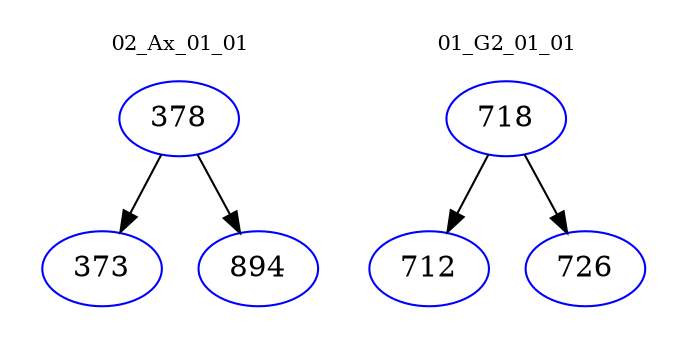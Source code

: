 digraph{
subgraph cluster_0 {
color = white
label = "02_Ax_01_01";
fontsize=10;
T0_378 [label="378", color="blue"]
T0_378 -> T0_373 [color="black"]
T0_373 [label="373", color="blue"]
T0_378 -> T0_894 [color="black"]
T0_894 [label="894", color="blue"]
}
subgraph cluster_1 {
color = white
label = "01_G2_01_01";
fontsize=10;
T1_718 [label="718", color="blue"]
T1_718 -> T1_712 [color="black"]
T1_712 [label="712", color="blue"]
T1_718 -> T1_726 [color="black"]
T1_726 [label="726", color="blue"]
}
}

